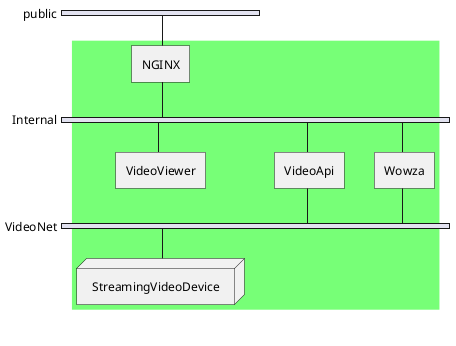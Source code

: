 @startuml
nwdiag {
  // define group at outside network definitions
  group DockerVideoSystem {
    color = "#77FF77";

    NGINX;
    VideoViewer;
    VideoApi;
    Wowza;
    StreamingVideoDevice
  }

  network public {
    NGINX;
  }
  network Internal {
    NGINX;
    VideoViewer;
    VideoApi;
    Wowza;
  }
  network VideoNet {
    VideoApi;
    Wowza;
    StreamingVideoDevice [ shape = node ]
  }
}
@enduml